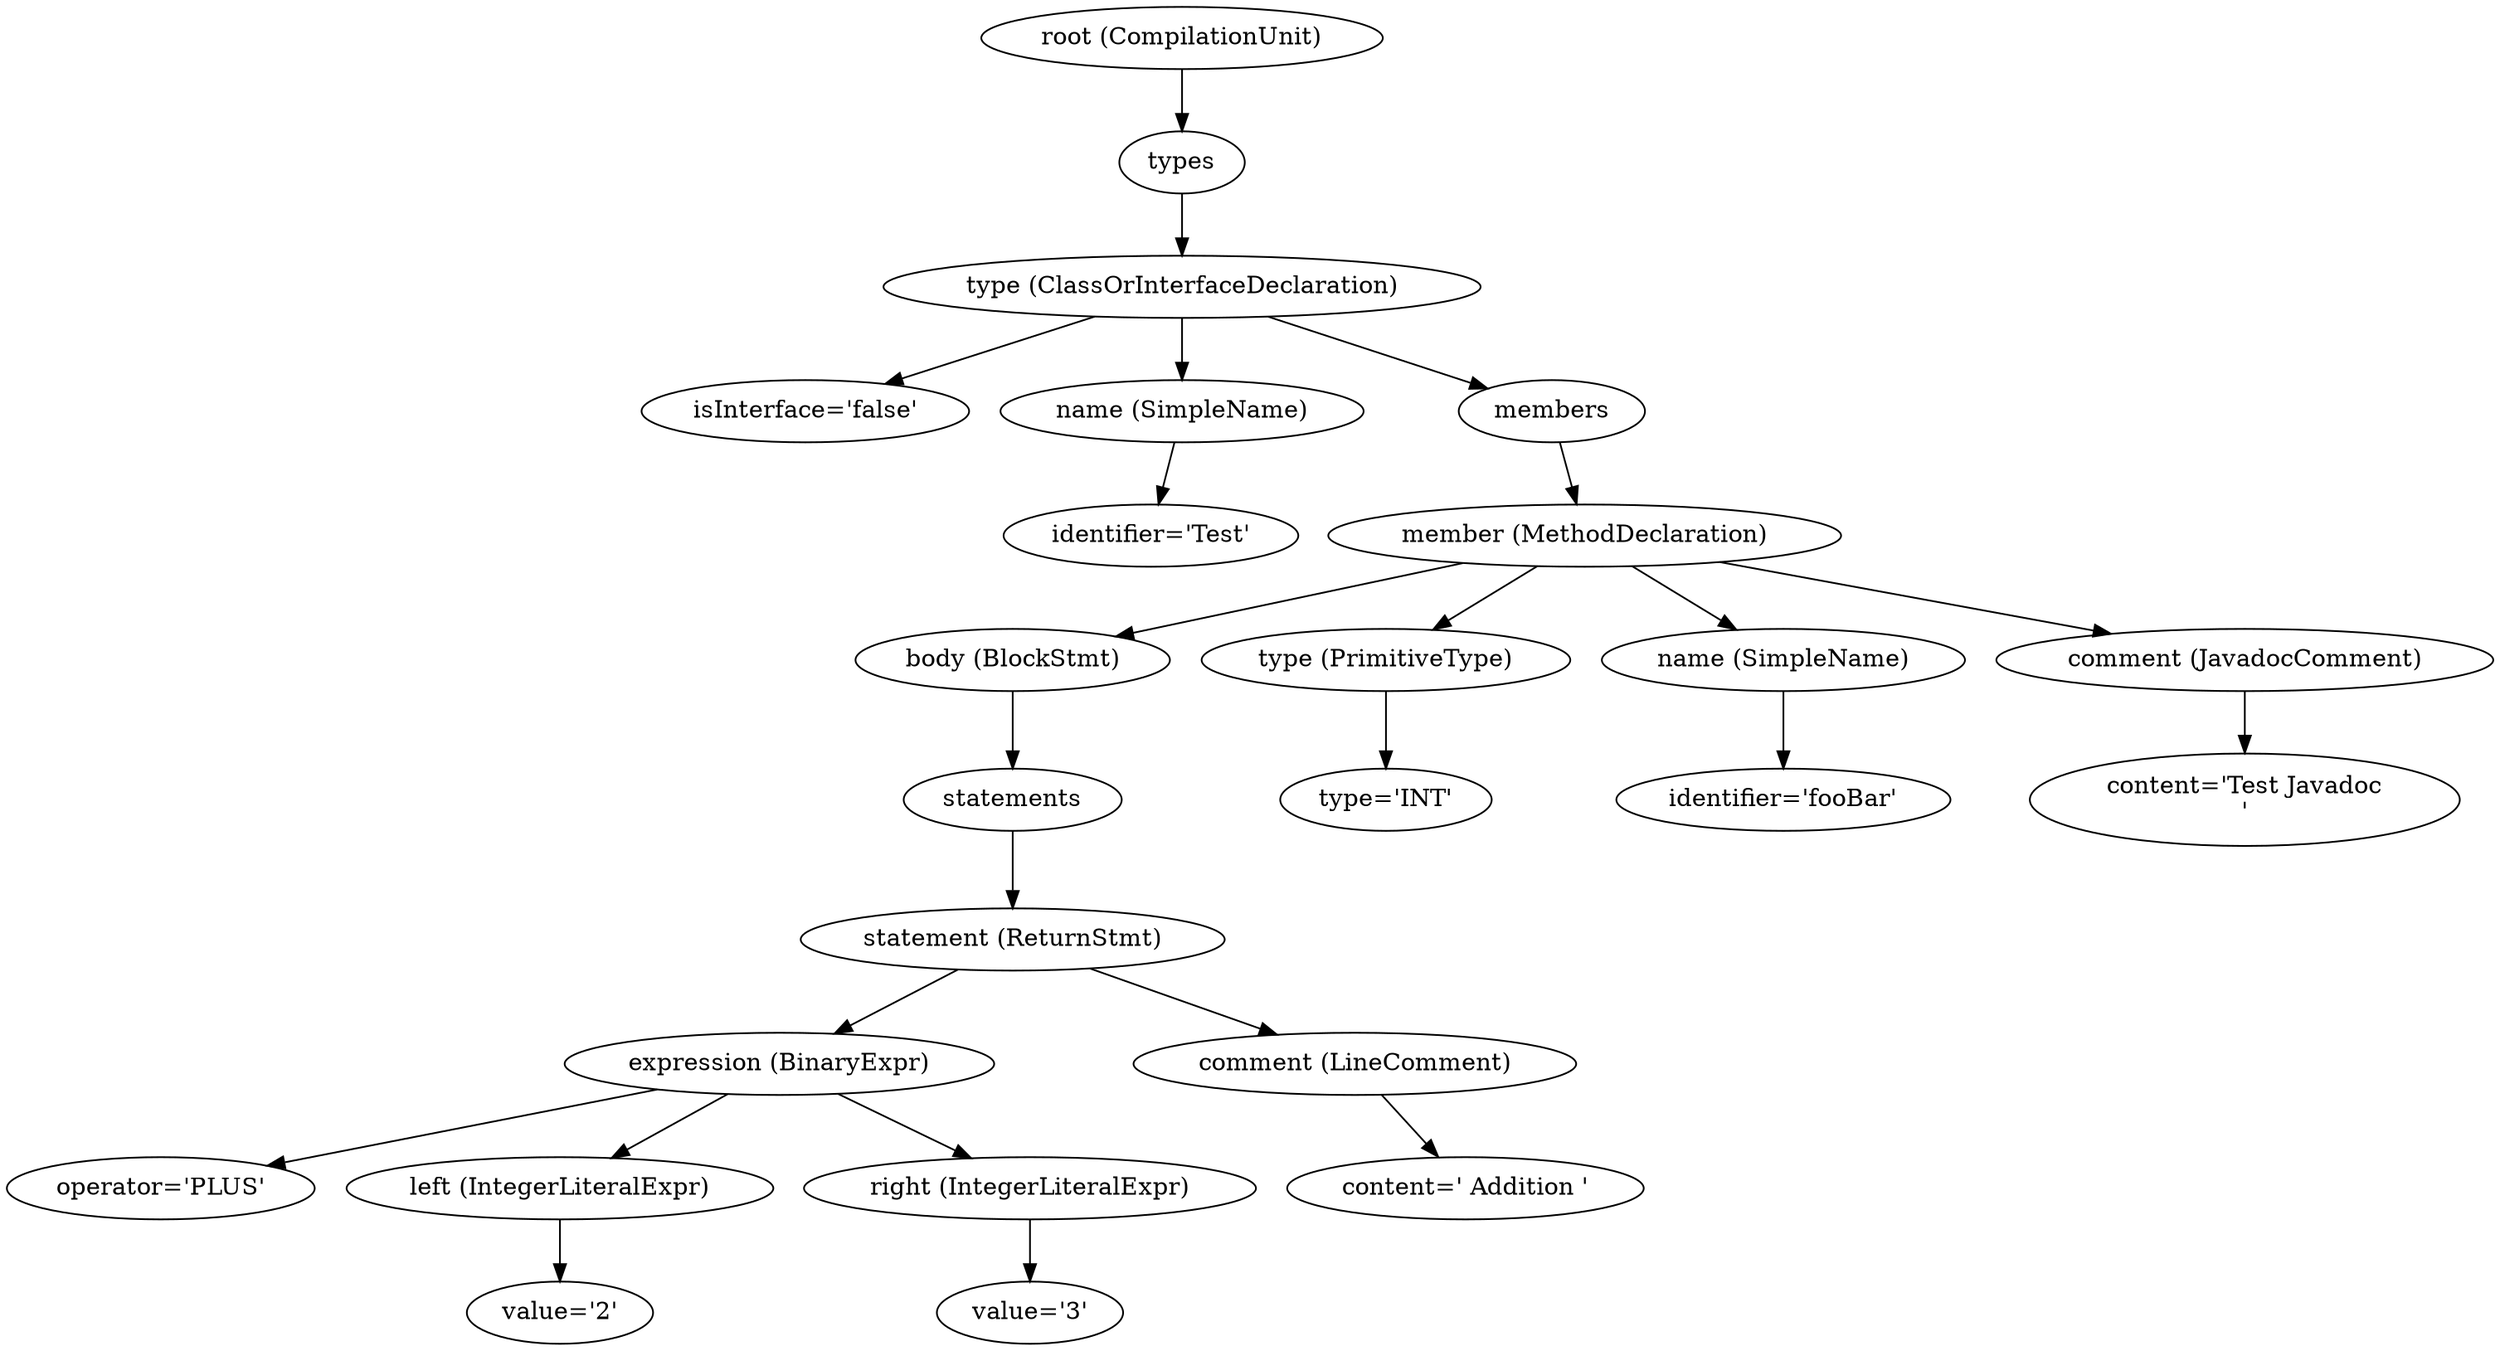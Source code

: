 digraph {
n0 [label="root (CompilationUnit)"];
n1 [label="types"];
n0 -> n1;
n2 [label="type (ClassOrInterfaceDeclaration)"];
n1 -> n2;
n3 [label="isInterface='false'"];
n2 -> n3;
n4 [label="name (SimpleName)"];
n2 -> n4;
n5 [label="identifier='Test'"];
n4 -> n5;
n6 [label="members"];
n2 -> n6;
n7 [label="member (MethodDeclaration)"];
n6 -> n7;
n8 [label="body (BlockStmt)"];
n7 -> n8;
n9 [label="statements"];
n8 -> n9;
n10 [label="statement (ReturnStmt)"];
n9 -> n10;
n11 [label="expression (BinaryExpr)"];
n10 -> n11;
n12 [label="operator='PLUS'"];
n11 -> n12;
n13 [label="left (IntegerLiteralExpr)"];
n11 -> n13;
n14 [label="value='2'"];
n13 -> n14;
n15 [label="right (IntegerLiteralExpr)"];
n11 -> n15;
n16 [label="value='3'"];
n15 -> n16;
n17 [label="comment (LineComment)"];
n10 -> n17;
n18 [label="content=' Addition '"];
n17 -> n18;
n19 [label="type (PrimitiveType)"];
n7 -> n19;
n20 [label="type='INT'"];
n19 -> n20;
n21 [label="name (SimpleName)"];
n7 -> n21;
n22 [label="identifier='fooBar'"];
n21 -> n22;
n23 [label="comment (JavadocComment)"];
n7 -> n23;
n24 [label="content='Test Javadoc
'"];
n23 -> n24;
}